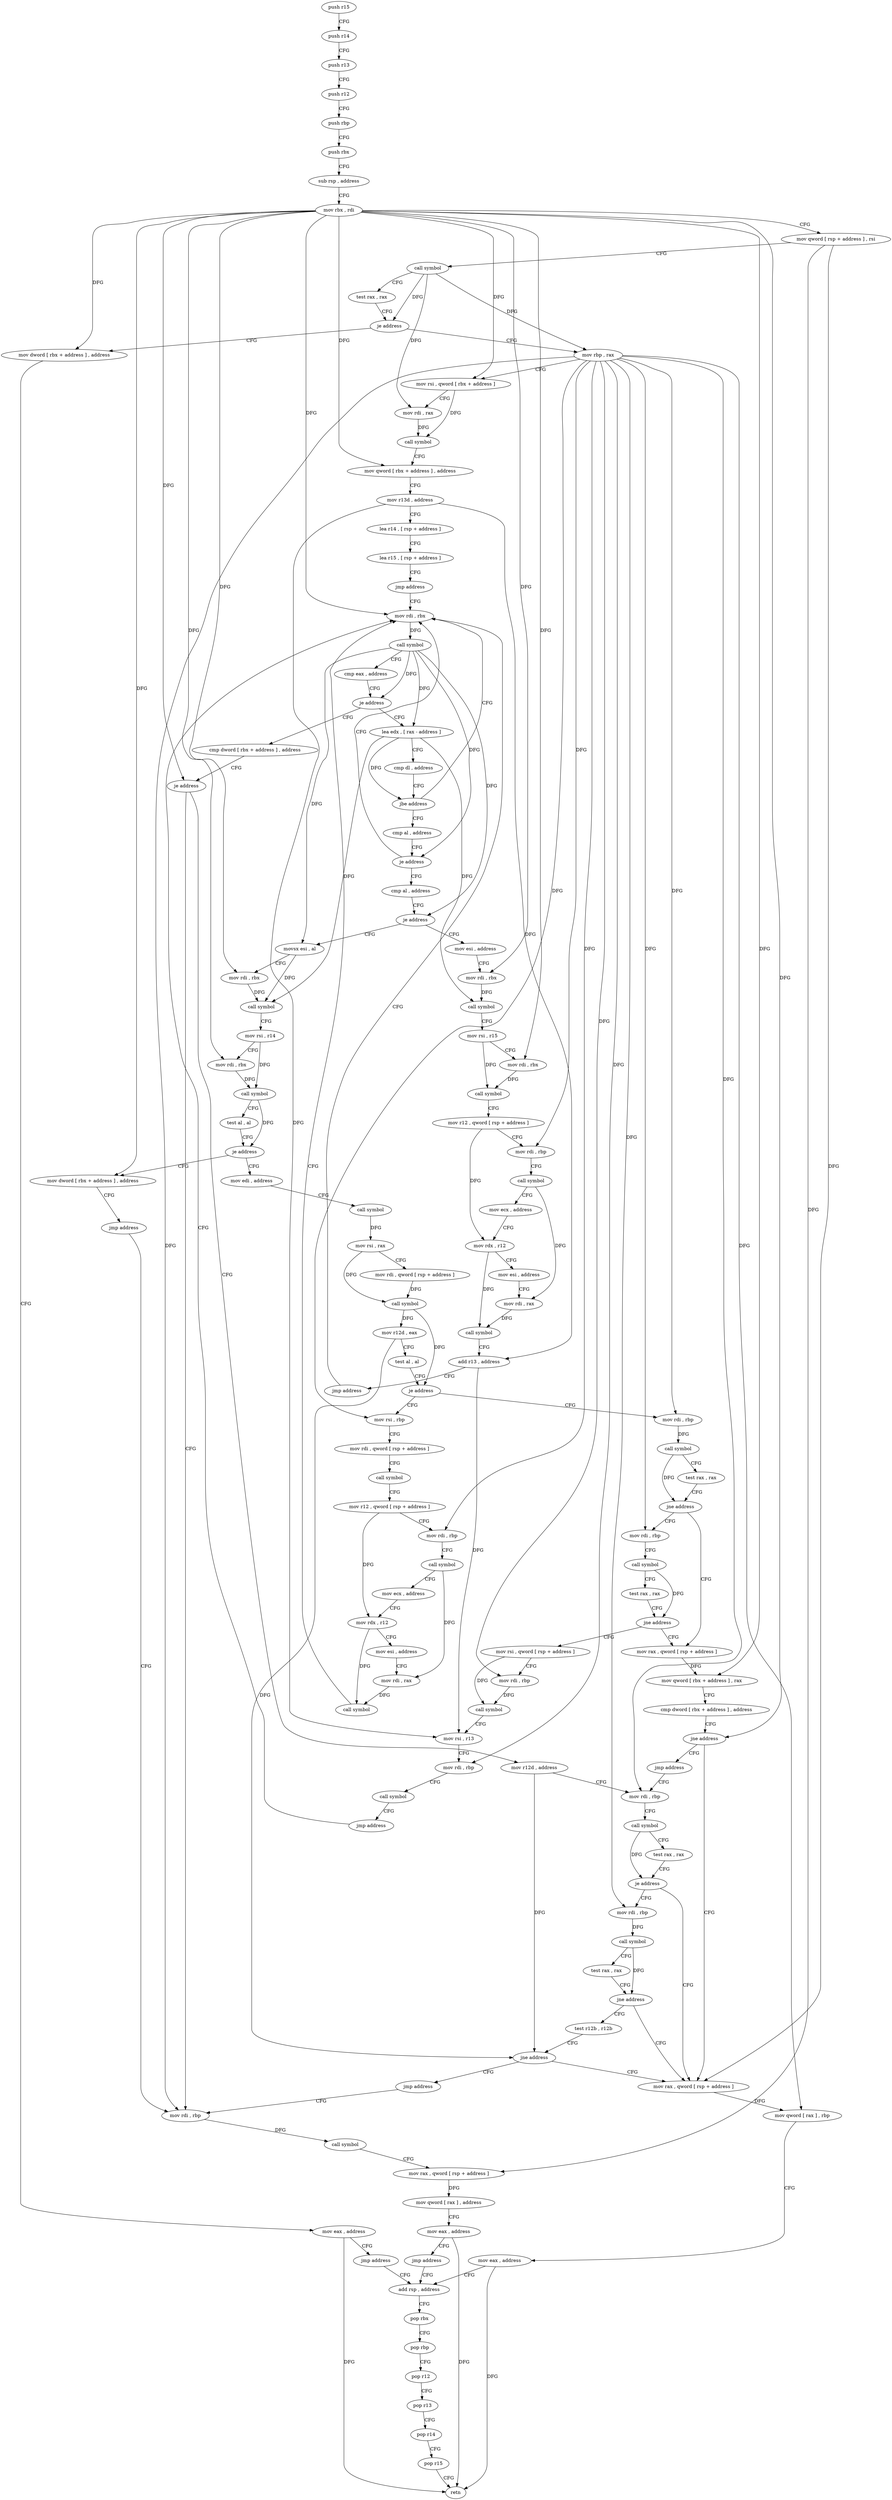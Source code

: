 digraph "func" {
"106107" [label = "push r15" ]
"106109" [label = "push r14" ]
"106111" [label = "push r13" ]
"106113" [label = "push r12" ]
"106115" [label = "push rbp" ]
"106116" [label = "push rbx" ]
"106117" [label = "sub rsp , address" ]
"106121" [label = "mov rbx , rdi" ]
"106124" [label = "mov qword [ rsp + address ] , rsi" ]
"106129" [label = "call symbol" ]
"106134" [label = "test rax , rax" ]
"106137" [label = "je address" ]
"106183" [label = "mov dword [ rbx + address ] , address" ]
"106139" [label = "mov rbp , rax" ]
"106190" [label = "mov eax , address" ]
"106195" [label = "jmp address" ]
"106536" [label = "add rsp , address" ]
"106142" [label = "mov rsi , qword [ rbx + address ]" ]
"106146" [label = "mov rdi , rax" ]
"106149" [label = "call symbol" ]
"106154" [label = "mov qword [ rbx + address ] , address" ]
"106162" [label = "mov r13d , address" ]
"106168" [label = "lea r14 , [ rsp + address ]" ]
"106173" [label = "lea r15 , [ rsp + address ]" ]
"106178" [label = "jmp address" ]
"106335" [label = "mov rdi , rbx" ]
"106540" [label = "pop rbx" ]
"106541" [label = "pop rbp" ]
"106542" [label = "pop r12" ]
"106544" [label = "pop r13" ]
"106546" [label = "pop r14" ]
"106548" [label = "pop r15" ]
"106550" [label = "retn" ]
"106338" [label = "call symbol" ]
"106343" [label = "cmp eax , address" ]
"106346" [label = "je address" ]
"106571" [label = "cmp dword [ rbx + address ] , address" ]
"106352" [label = "lea edx , [ rax - address ]" ]
"106575" [label = "je address" ]
"106504" [label = "mov r12d , address" ]
"106577" [label = "mov rdi , rbp" ]
"106355" [label = "cmp dl , address" ]
"106358" [label = "jbe address" ]
"106360" [label = "cmp al , address" ]
"106510" [label = "mov rdi , rbp" ]
"106580" [label = "call symbol" ]
"106585" [label = "mov rax , qword [ rsp + address ]" ]
"106590" [label = "mov qword [ rax ] , address" ]
"106597" [label = "mov eax , address" ]
"106602" [label = "jmp address" ]
"106362" [label = "je address" ]
"106364" [label = "cmp al , address" ]
"106551" [label = "mov rdi , rbp" ]
"106554" [label = "call symbol" ]
"106559" [label = "test rax , rax" ]
"106562" [label = "jne address" ]
"106523" [label = "mov rax , qword [ rsp + address ]" ]
"106564" [label = "test r12b , r12b" ]
"106528" [label = "mov qword [ rax ] , rbp" ]
"106531" [label = "mov eax , address" ]
"106366" [label = "je address" ]
"106200" [label = "mov esi , address" ]
"106372" [label = "movsx esi , al" ]
"106567" [label = "jne address" ]
"106569" [label = "jmp address" ]
"106205" [label = "mov rdi , rbx" ]
"106208" [label = "call symbol" ]
"106213" [label = "mov rsi , r15" ]
"106216" [label = "mov rdi , rbx" ]
"106219" [label = "call symbol" ]
"106224" [label = "mov r12 , qword [ rsp + address ]" ]
"106229" [label = "mov rdi , rbp" ]
"106232" [label = "call symbol" ]
"106237" [label = "mov ecx , address" ]
"106242" [label = "mov rdx , r12" ]
"106245" [label = "mov esi , address" ]
"106250" [label = "mov rdi , rax" ]
"106253" [label = "call symbol" ]
"106258" [label = "add r13 , address" ]
"106262" [label = "jmp address" ]
"106375" [label = "mov rdi , rbx" ]
"106378" [label = "call symbol" ]
"106383" [label = "mov rsi , r14" ]
"106386" [label = "mov rdi , rbx" ]
"106389" [label = "call symbol" ]
"106394" [label = "test al , al" ]
"106396" [label = "je address" ]
"106495" [label = "mov dword [ rbx + address ] , address" ]
"106398" [label = "mov edi , address" ]
"106502" [label = "jmp address" ]
"106403" [label = "call symbol" ]
"106408" [label = "mov rsi , rax" ]
"106411" [label = "mov rdi , qword [ rsp + address ]" ]
"106416" [label = "call symbol" ]
"106421" [label = "mov r12d , eax" ]
"106424" [label = "test al , al" ]
"106426" [label = "je address" ]
"106288" [label = "mov rsi , rbp" ]
"106432" [label = "mov rdi , rbp" ]
"106291" [label = "mov rdi , qword [ rsp + address ]" ]
"106296" [label = "call symbol" ]
"106301" [label = "mov r12 , qword [ rsp + address ]" ]
"106306" [label = "mov rdi , rbp" ]
"106309" [label = "call symbol" ]
"106314" [label = "mov ecx , address" ]
"106319" [label = "mov rdx , r12" ]
"106322" [label = "mov esi , address" ]
"106327" [label = "mov rdi , rax" ]
"106330" [label = "call symbol" ]
"106435" [label = "call symbol" ]
"106440" [label = "test rax , rax" ]
"106443" [label = "jne address" ]
"106264" [label = "mov rax , qword [ rsp + address ]" ]
"106449" [label = "mov rdi , rbp" ]
"106269" [label = "mov qword [ rbx + address ] , rax" ]
"106273" [label = "cmp dword [ rbx + address ] , address" ]
"106277" [label = "jne address" ]
"106283" [label = "jmp address" ]
"106452" [label = "call symbol" ]
"106457" [label = "test rax , rax" ]
"106460" [label = "jne address" ]
"106466" [label = "mov rsi , qword [ rsp + address ]" ]
"106471" [label = "mov rdi , rbp" ]
"106474" [label = "call symbol" ]
"106479" [label = "mov rsi , r13" ]
"106482" [label = "mov rdi , rbp" ]
"106485" [label = "call symbol" ]
"106490" [label = "jmp address" ]
"106513" [label = "call symbol" ]
"106518" [label = "test rax , rax" ]
"106521" [label = "je address" ]
"106107" -> "106109" [ label = "CFG" ]
"106109" -> "106111" [ label = "CFG" ]
"106111" -> "106113" [ label = "CFG" ]
"106113" -> "106115" [ label = "CFG" ]
"106115" -> "106116" [ label = "CFG" ]
"106116" -> "106117" [ label = "CFG" ]
"106117" -> "106121" [ label = "CFG" ]
"106121" -> "106124" [ label = "CFG" ]
"106121" -> "106183" [ label = "DFG" ]
"106121" -> "106142" [ label = "DFG" ]
"106121" -> "106154" [ label = "DFG" ]
"106121" -> "106335" [ label = "DFG" ]
"106121" -> "106575" [ label = "DFG" ]
"106121" -> "106205" [ label = "DFG" ]
"106121" -> "106216" [ label = "DFG" ]
"106121" -> "106375" [ label = "DFG" ]
"106121" -> "106386" [ label = "DFG" ]
"106121" -> "106495" [ label = "DFG" ]
"106121" -> "106269" [ label = "DFG" ]
"106121" -> "106277" [ label = "DFG" ]
"106124" -> "106129" [ label = "CFG" ]
"106124" -> "106585" [ label = "DFG" ]
"106124" -> "106523" [ label = "DFG" ]
"106129" -> "106134" [ label = "CFG" ]
"106129" -> "106137" [ label = "DFG" ]
"106129" -> "106139" [ label = "DFG" ]
"106129" -> "106146" [ label = "DFG" ]
"106134" -> "106137" [ label = "CFG" ]
"106137" -> "106183" [ label = "CFG" ]
"106137" -> "106139" [ label = "CFG" ]
"106183" -> "106190" [ label = "CFG" ]
"106139" -> "106142" [ label = "CFG" ]
"106139" -> "106577" [ label = "DFG" ]
"106139" -> "106510" [ label = "DFG" ]
"106139" -> "106551" [ label = "DFG" ]
"106139" -> "106528" [ label = "DFG" ]
"106139" -> "106229" [ label = "DFG" ]
"106139" -> "106288" [ label = "DFG" ]
"106139" -> "106306" [ label = "DFG" ]
"106139" -> "106432" [ label = "DFG" ]
"106139" -> "106449" [ label = "DFG" ]
"106139" -> "106471" [ label = "DFG" ]
"106139" -> "106482" [ label = "DFG" ]
"106190" -> "106195" [ label = "CFG" ]
"106190" -> "106550" [ label = "DFG" ]
"106195" -> "106536" [ label = "CFG" ]
"106536" -> "106540" [ label = "CFG" ]
"106142" -> "106146" [ label = "CFG" ]
"106142" -> "106149" [ label = "DFG" ]
"106146" -> "106149" [ label = "DFG" ]
"106149" -> "106154" [ label = "CFG" ]
"106154" -> "106162" [ label = "CFG" ]
"106162" -> "106168" [ label = "CFG" ]
"106162" -> "106258" [ label = "DFG" ]
"106162" -> "106479" [ label = "DFG" ]
"106168" -> "106173" [ label = "CFG" ]
"106173" -> "106178" [ label = "CFG" ]
"106178" -> "106335" [ label = "CFG" ]
"106335" -> "106338" [ label = "DFG" ]
"106540" -> "106541" [ label = "CFG" ]
"106541" -> "106542" [ label = "CFG" ]
"106542" -> "106544" [ label = "CFG" ]
"106544" -> "106546" [ label = "CFG" ]
"106546" -> "106548" [ label = "CFG" ]
"106548" -> "106550" [ label = "CFG" ]
"106338" -> "106343" [ label = "CFG" ]
"106338" -> "106346" [ label = "DFG" ]
"106338" -> "106352" [ label = "DFG" ]
"106338" -> "106362" [ label = "DFG" ]
"106338" -> "106366" [ label = "DFG" ]
"106338" -> "106372" [ label = "DFG" ]
"106343" -> "106346" [ label = "CFG" ]
"106346" -> "106571" [ label = "CFG" ]
"106346" -> "106352" [ label = "CFG" ]
"106571" -> "106575" [ label = "CFG" ]
"106352" -> "106355" [ label = "CFG" ]
"106352" -> "106358" [ label = "DFG" ]
"106352" -> "106208" [ label = "DFG" ]
"106352" -> "106378" [ label = "DFG" ]
"106575" -> "106504" [ label = "CFG" ]
"106575" -> "106577" [ label = "CFG" ]
"106504" -> "106510" [ label = "CFG" ]
"106504" -> "106567" [ label = "DFG" ]
"106577" -> "106580" [ label = "DFG" ]
"106355" -> "106358" [ label = "CFG" ]
"106358" -> "106335" [ label = "CFG" ]
"106358" -> "106360" [ label = "CFG" ]
"106360" -> "106362" [ label = "CFG" ]
"106510" -> "106513" [ label = "CFG" ]
"106580" -> "106585" [ label = "CFG" ]
"106585" -> "106590" [ label = "DFG" ]
"106590" -> "106597" [ label = "CFG" ]
"106597" -> "106602" [ label = "CFG" ]
"106597" -> "106550" [ label = "DFG" ]
"106602" -> "106536" [ label = "CFG" ]
"106362" -> "106335" [ label = "CFG" ]
"106362" -> "106364" [ label = "CFG" ]
"106364" -> "106366" [ label = "CFG" ]
"106551" -> "106554" [ label = "DFG" ]
"106554" -> "106559" [ label = "CFG" ]
"106554" -> "106562" [ label = "DFG" ]
"106559" -> "106562" [ label = "CFG" ]
"106562" -> "106523" [ label = "CFG" ]
"106562" -> "106564" [ label = "CFG" ]
"106523" -> "106528" [ label = "DFG" ]
"106564" -> "106567" [ label = "CFG" ]
"106528" -> "106531" [ label = "CFG" ]
"106531" -> "106536" [ label = "CFG" ]
"106531" -> "106550" [ label = "DFG" ]
"106366" -> "106200" [ label = "CFG" ]
"106366" -> "106372" [ label = "CFG" ]
"106200" -> "106205" [ label = "CFG" ]
"106372" -> "106375" [ label = "CFG" ]
"106372" -> "106378" [ label = "DFG" ]
"106567" -> "106523" [ label = "CFG" ]
"106567" -> "106569" [ label = "CFG" ]
"106569" -> "106577" [ label = "CFG" ]
"106205" -> "106208" [ label = "DFG" ]
"106208" -> "106213" [ label = "CFG" ]
"106213" -> "106216" [ label = "CFG" ]
"106213" -> "106219" [ label = "DFG" ]
"106216" -> "106219" [ label = "DFG" ]
"106219" -> "106224" [ label = "CFG" ]
"106224" -> "106229" [ label = "CFG" ]
"106224" -> "106242" [ label = "DFG" ]
"106229" -> "106232" [ label = "CFG" ]
"106232" -> "106237" [ label = "CFG" ]
"106232" -> "106250" [ label = "DFG" ]
"106237" -> "106242" [ label = "CFG" ]
"106242" -> "106245" [ label = "CFG" ]
"106242" -> "106253" [ label = "DFG" ]
"106245" -> "106250" [ label = "CFG" ]
"106250" -> "106253" [ label = "DFG" ]
"106253" -> "106258" [ label = "CFG" ]
"106258" -> "106262" [ label = "CFG" ]
"106258" -> "106479" [ label = "DFG" ]
"106262" -> "106335" [ label = "CFG" ]
"106375" -> "106378" [ label = "DFG" ]
"106378" -> "106383" [ label = "CFG" ]
"106383" -> "106386" [ label = "CFG" ]
"106383" -> "106389" [ label = "DFG" ]
"106386" -> "106389" [ label = "DFG" ]
"106389" -> "106394" [ label = "CFG" ]
"106389" -> "106396" [ label = "DFG" ]
"106394" -> "106396" [ label = "CFG" ]
"106396" -> "106495" [ label = "CFG" ]
"106396" -> "106398" [ label = "CFG" ]
"106495" -> "106502" [ label = "CFG" ]
"106398" -> "106403" [ label = "CFG" ]
"106502" -> "106577" [ label = "CFG" ]
"106403" -> "106408" [ label = "DFG" ]
"106408" -> "106411" [ label = "CFG" ]
"106408" -> "106416" [ label = "DFG" ]
"106411" -> "106416" [ label = "DFG" ]
"106416" -> "106421" [ label = "DFG" ]
"106416" -> "106426" [ label = "DFG" ]
"106421" -> "106424" [ label = "CFG" ]
"106421" -> "106567" [ label = "DFG" ]
"106424" -> "106426" [ label = "CFG" ]
"106426" -> "106288" [ label = "CFG" ]
"106426" -> "106432" [ label = "CFG" ]
"106288" -> "106291" [ label = "CFG" ]
"106432" -> "106435" [ label = "DFG" ]
"106291" -> "106296" [ label = "CFG" ]
"106296" -> "106301" [ label = "CFG" ]
"106301" -> "106306" [ label = "CFG" ]
"106301" -> "106319" [ label = "DFG" ]
"106306" -> "106309" [ label = "CFG" ]
"106309" -> "106314" [ label = "CFG" ]
"106309" -> "106327" [ label = "DFG" ]
"106314" -> "106319" [ label = "CFG" ]
"106319" -> "106322" [ label = "CFG" ]
"106319" -> "106330" [ label = "DFG" ]
"106322" -> "106327" [ label = "CFG" ]
"106327" -> "106330" [ label = "DFG" ]
"106330" -> "106335" [ label = "CFG" ]
"106435" -> "106440" [ label = "CFG" ]
"106435" -> "106443" [ label = "DFG" ]
"106440" -> "106443" [ label = "CFG" ]
"106443" -> "106264" [ label = "CFG" ]
"106443" -> "106449" [ label = "CFG" ]
"106264" -> "106269" [ label = "DFG" ]
"106449" -> "106452" [ label = "CFG" ]
"106269" -> "106273" [ label = "CFG" ]
"106273" -> "106277" [ label = "CFG" ]
"106277" -> "106523" [ label = "CFG" ]
"106277" -> "106283" [ label = "CFG" ]
"106283" -> "106510" [ label = "CFG" ]
"106452" -> "106457" [ label = "CFG" ]
"106452" -> "106460" [ label = "DFG" ]
"106457" -> "106460" [ label = "CFG" ]
"106460" -> "106264" [ label = "CFG" ]
"106460" -> "106466" [ label = "CFG" ]
"106466" -> "106471" [ label = "CFG" ]
"106466" -> "106474" [ label = "DFG" ]
"106471" -> "106474" [ label = "DFG" ]
"106474" -> "106479" [ label = "CFG" ]
"106479" -> "106482" [ label = "CFG" ]
"106482" -> "106485" [ label = "CFG" ]
"106485" -> "106490" [ label = "CFG" ]
"106490" -> "106335" [ label = "CFG" ]
"106513" -> "106518" [ label = "CFG" ]
"106513" -> "106521" [ label = "DFG" ]
"106518" -> "106521" [ label = "CFG" ]
"106521" -> "106551" [ label = "CFG" ]
"106521" -> "106523" [ label = "CFG" ]
}
